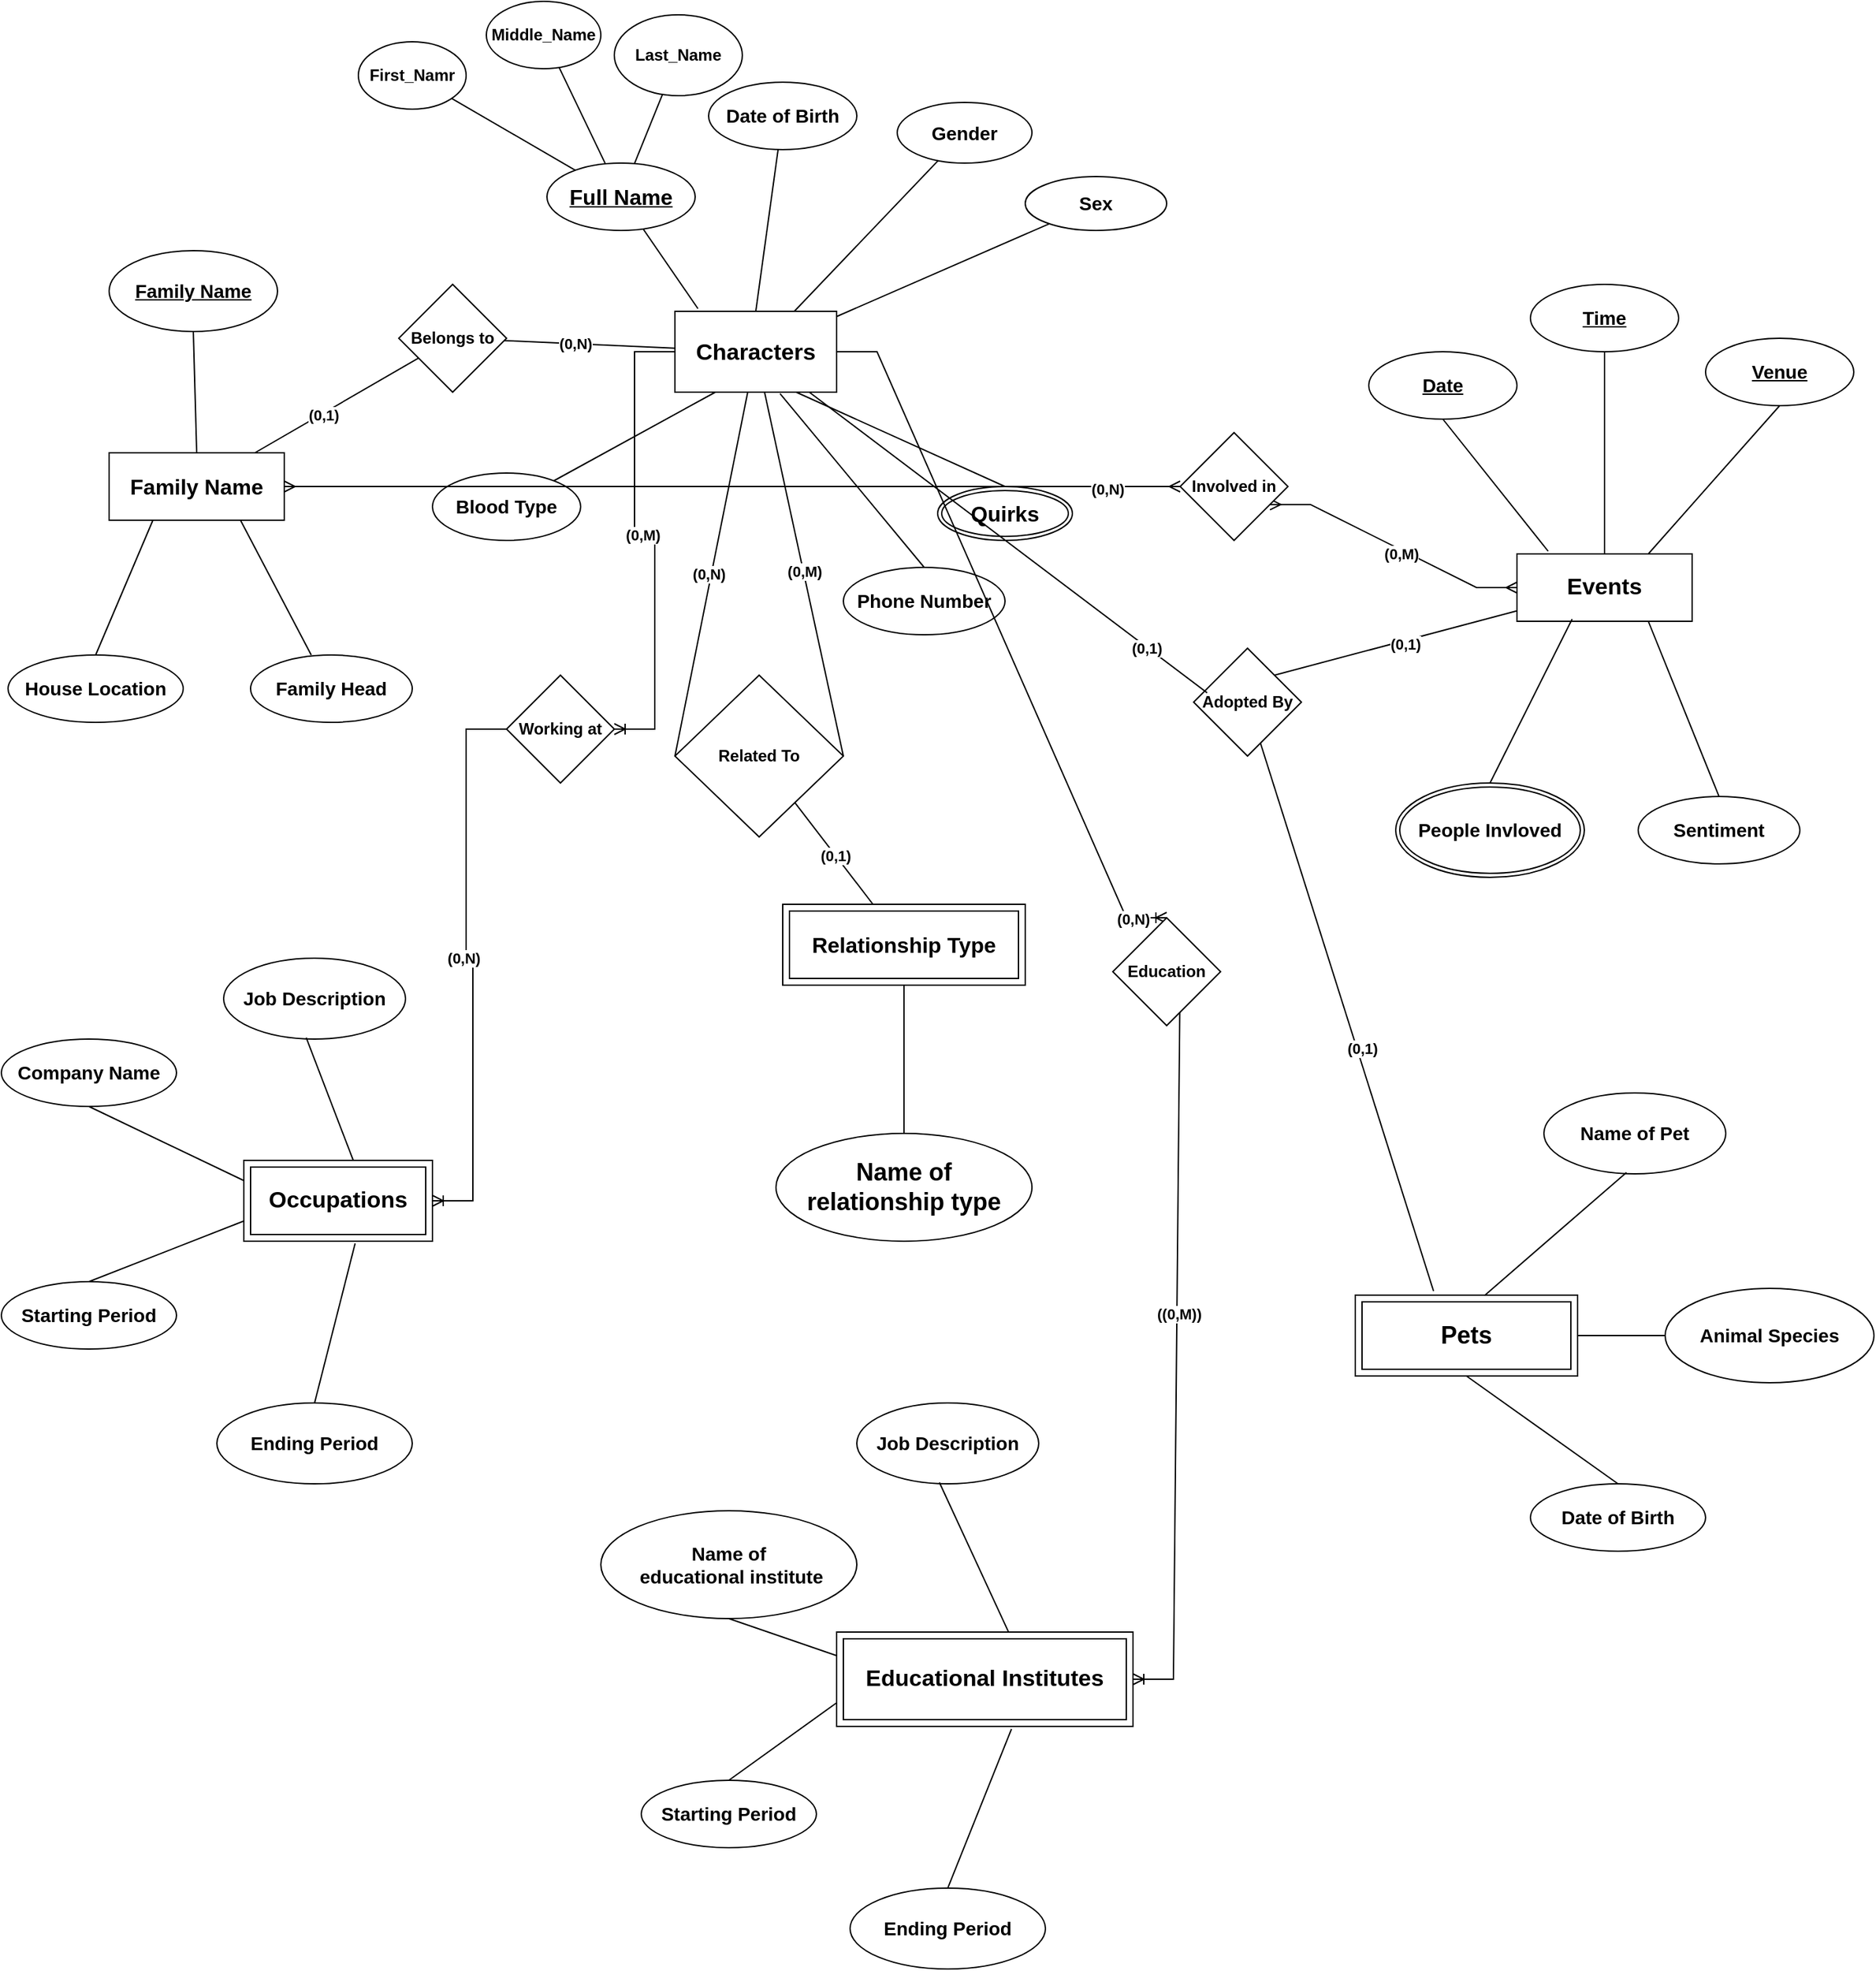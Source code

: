 <mxfile version="22.0.8" type="github">
  <diagram id="R2lEEEUBdFMjLlhIrx00" name="Page-1">
    <mxGraphModel dx="1360" dy="779" grid="1" gridSize="10" guides="1" tooltips="1" connect="1" arrows="1" fold="1" page="1" pageScale="1" pageWidth="850" pageHeight="1100" math="0" shadow="0" extFonts="Permanent Marker^https://fonts.googleapis.com/css?family=Permanent+Marker">
      <root>
        <mxCell id="0" />
        <mxCell id="1" parent="0" />
        <mxCell id="jdyXsrFnBvAeYx6v0fk8-27" value="&lt;p style=&quot;line-height: 230%; font-size: 17px;&quot;&gt;&lt;b&gt;Characters&lt;/b&gt;&lt;/p&gt;" style="rounded=0;whiteSpace=wrap;html=1;" parent="1" vertex="1">
          <mxGeometry x="555" y="380" width="120" height="60" as="geometry" />
        </mxCell>
        <mxCell id="jdyXsrFnBvAeYx6v0fk8-28" value="&lt;b&gt;&lt;font style=&quot;font-size: 16px;&quot;&gt;Full Name&lt;/font&gt;&lt;/b&gt;" style="ellipse;whiteSpace=wrap;html=1;align=center;fontStyle=4;" parent="1" vertex="1">
          <mxGeometry x="460" y="270" width="110" height="50" as="geometry" />
        </mxCell>
        <mxCell id="jdyXsrFnBvAeYx6v0fk8-29" value="" style="endArrow=none;html=1;rounded=0;entryX=0.142;entryY=-0.033;entryDx=0;entryDy=0;entryPerimeter=0;" parent="1" source="jdyXsrFnBvAeYx6v0fk8-28" target="jdyXsrFnBvAeYx6v0fk8-27" edge="1">
          <mxGeometry relative="1" as="geometry">
            <mxPoint x="548.5" y="380" as="sourcePoint" />
            <mxPoint x="708.5" y="380" as="targetPoint" />
          </mxGeometry>
        </mxCell>
        <mxCell id="jdyXsrFnBvAeYx6v0fk8-30" style="edgeStyle=orthogonalEdgeStyle;rounded=0;orthogonalLoop=1;jettySize=auto;html=1;exitX=0.5;exitY=1;exitDx=0;exitDy=0;" parent="1" source="jdyXsrFnBvAeYx6v0fk8-27" target="jdyXsrFnBvAeYx6v0fk8-27" edge="1">
          <mxGeometry relative="1" as="geometry" />
        </mxCell>
        <mxCell id="jdyXsrFnBvAeYx6v0fk8-31" value="&lt;b&gt;&lt;font style=&quot;font-size: 14px;&quot;&gt;Date of Birth&lt;/font&gt;&lt;/b&gt;" style="ellipse;whiteSpace=wrap;html=1;align=center;" parent="1" vertex="1">
          <mxGeometry x="580" y="210" width="110" height="50" as="geometry" />
        </mxCell>
        <mxCell id="jdyXsrFnBvAeYx6v0fk8-32" value="&lt;b&gt;&lt;font style=&quot;font-size: 14px;&quot;&gt;Gender&lt;/font&gt;&lt;/b&gt;" style="ellipse;whiteSpace=wrap;html=1;align=center;" parent="1" vertex="1">
          <mxGeometry x="720" y="225" width="100" height="45" as="geometry" />
        </mxCell>
        <mxCell id="jdyXsrFnBvAeYx6v0fk8-33" value="" style="endArrow=none;html=1;rounded=0;entryX=0.5;entryY=0;entryDx=0;entryDy=0;" parent="1" source="jdyXsrFnBvAeYx6v0fk8-31" target="jdyXsrFnBvAeYx6v0fk8-27" edge="1">
          <mxGeometry relative="1" as="geometry">
            <mxPoint x="558.5" y="300" as="sourcePoint" />
            <mxPoint x="653.5" y="370" as="targetPoint" />
          </mxGeometry>
        </mxCell>
        <mxCell id="jdyXsrFnBvAeYx6v0fk8-34" value="" style="endArrow=none;html=1;rounded=0;" parent="1" source="jdyXsrFnBvAeYx6v0fk8-32" target="jdyXsrFnBvAeYx6v0fk8-27" edge="1">
          <mxGeometry relative="1" as="geometry">
            <mxPoint x="558.5" y="300" as="sourcePoint" />
            <mxPoint x="718.5" y="300" as="targetPoint" />
          </mxGeometry>
        </mxCell>
        <mxCell id="jdyXsrFnBvAeYx6v0fk8-35" value="&lt;b&gt;&lt;font style=&quot;font-size: 14px;&quot;&gt;Sex&lt;/font&gt;&lt;/b&gt;" style="ellipse;whiteSpace=wrap;html=1;align=center;" parent="1" vertex="1">
          <mxGeometry x="815" y="280" width="105" height="40" as="geometry" />
        </mxCell>
        <mxCell id="jdyXsrFnBvAeYx6v0fk8-36" value="&lt;b&gt;&lt;font style=&quot;font-size: 14px;&quot;&gt;Blood Type&lt;/font&gt;&lt;/b&gt;" style="ellipse;whiteSpace=wrap;html=1;align=center;" parent="1" vertex="1">
          <mxGeometry x="375" y="500" width="110" height="50" as="geometry" />
        </mxCell>
        <mxCell id="jdyXsrFnBvAeYx6v0fk8-37" value="&lt;b&gt;&lt;font style=&quot;font-size: 14px;&quot;&gt;Phone Number&lt;/font&gt;&lt;/b&gt;" style="ellipse;whiteSpace=wrap;html=1;align=center;" parent="1" vertex="1">
          <mxGeometry x="680" y="570" width="120" height="50" as="geometry" />
        </mxCell>
        <mxCell id="jdyXsrFnBvAeYx6v0fk8-38" value="&lt;b&gt;&lt;font style=&quot;font-size: 16px;&quot;&gt;Quirks&lt;/font&gt;&lt;/b&gt;" style="ellipse;shape=doubleEllipse;margin=3;whiteSpace=wrap;html=1;align=center;" parent="1" vertex="1">
          <mxGeometry x="750" y="510" width="100" height="40" as="geometry" />
        </mxCell>
        <mxCell id="jdyXsrFnBvAeYx6v0fk8-39" value="" style="endArrow=none;html=1;rounded=0;" parent="1" source="jdyXsrFnBvAeYx6v0fk8-35" target="jdyXsrFnBvAeYx6v0fk8-27" edge="1">
          <mxGeometry relative="1" as="geometry">
            <mxPoint x="628.5" y="430" as="sourcePoint" />
            <mxPoint x="788.5" y="430" as="targetPoint" />
          </mxGeometry>
        </mxCell>
        <mxCell id="jdyXsrFnBvAeYx6v0fk8-40" value="" style="endArrow=none;html=1;rounded=0;entryX=0.25;entryY=1;entryDx=0;entryDy=0;" parent="1" source="jdyXsrFnBvAeYx6v0fk8-36" target="jdyXsrFnBvAeYx6v0fk8-27" edge="1">
          <mxGeometry relative="1" as="geometry">
            <mxPoint x="628.5" y="430" as="sourcePoint" />
            <mxPoint x="788.5" y="430" as="targetPoint" />
          </mxGeometry>
        </mxCell>
        <mxCell id="jdyXsrFnBvAeYx6v0fk8-41" value="" style="endArrow=none;html=1;rounded=0;exitX=0.5;exitY=0;exitDx=0;exitDy=0;entryX=0.65;entryY=1.017;entryDx=0;entryDy=0;entryPerimeter=0;" parent="1" source="jdyXsrFnBvAeYx6v0fk8-37" target="jdyXsrFnBvAeYx6v0fk8-27" edge="1">
          <mxGeometry relative="1" as="geometry">
            <mxPoint x="628.5" y="430" as="sourcePoint" />
            <mxPoint x="788.5" y="430" as="targetPoint" />
          </mxGeometry>
        </mxCell>
        <mxCell id="jdyXsrFnBvAeYx6v0fk8-42" value="" style="endArrow=none;html=1;rounded=0;exitX=0.5;exitY=0;exitDx=0;exitDy=0;entryX=0.75;entryY=1;entryDx=0;entryDy=0;" parent="1" source="jdyXsrFnBvAeYx6v0fk8-38" target="jdyXsrFnBvAeYx6v0fk8-27" edge="1">
          <mxGeometry relative="1" as="geometry">
            <mxPoint x="628.5" y="430" as="sourcePoint" />
            <mxPoint x="788.5" y="430" as="targetPoint" />
          </mxGeometry>
        </mxCell>
        <mxCell id="jdyXsrFnBvAeYx6v0fk8-43" value="&lt;b&gt;&lt;font style=&quot;font-size: 16px;&quot;&gt;Family Name&lt;/font&gt;&lt;/b&gt;" style="whiteSpace=wrap;html=1;align=center;" parent="1" vertex="1">
          <mxGeometry x="135" y="485" width="130" height="50" as="geometry" />
        </mxCell>
        <mxCell id="jdyXsrFnBvAeYx6v0fk8-44" value="&lt;b&gt;&lt;font style=&quot;font-size: 14px;&quot;&gt;House Location&lt;/font&gt;&lt;/b&gt;" style="ellipse;whiteSpace=wrap;html=1;align=center;" parent="1" vertex="1">
          <mxGeometry x="60" y="635" width="130" height="50" as="geometry" />
        </mxCell>
        <mxCell id="jdyXsrFnBvAeYx6v0fk8-46" value="&lt;b&gt;&lt;font style=&quot;font-size: 14px;&quot;&gt;Family Head&lt;/font&gt;&lt;/b&gt;" style="ellipse;whiteSpace=wrap;html=1;align=center;" parent="1" vertex="1">
          <mxGeometry x="240" y="635" width="120" height="50" as="geometry" />
        </mxCell>
        <mxCell id="jdyXsrFnBvAeYx6v0fk8-47" value="&lt;b&gt;&lt;font style=&quot;font-size: 14px;&quot;&gt;Family Name&lt;/font&gt;&lt;/b&gt;" style="ellipse;whiteSpace=wrap;html=1;align=center;fontStyle=4;" parent="1" vertex="1">
          <mxGeometry x="135" y="335" width="125" height="60" as="geometry" />
        </mxCell>
        <mxCell id="jdyXsrFnBvAeYx6v0fk8-48" value="" style="endArrow=none;html=1;rounded=0;exitX=0.25;exitY=1;exitDx=0;exitDy=0;entryX=0.5;entryY=0;entryDx=0;entryDy=0;" parent="1" source="jdyXsrFnBvAeYx6v0fk8-43" target="jdyXsrFnBvAeYx6v0fk8-44" edge="1">
          <mxGeometry relative="1" as="geometry">
            <mxPoint x="-205" y="565" as="sourcePoint" />
            <mxPoint x="-45" y="565" as="targetPoint" />
          </mxGeometry>
        </mxCell>
        <mxCell id="jdyXsrFnBvAeYx6v0fk8-49" value="" style="endArrow=none;html=1;rounded=0;exitX=0.5;exitY=0;exitDx=0;exitDy=0;entryX=0.75;entryY=1;entryDx=0;entryDy=0;" parent="1" target="jdyXsrFnBvAeYx6v0fk8-43" edge="1">
          <mxGeometry relative="1" as="geometry">
            <mxPoint x="285" y="635" as="sourcePoint" />
            <mxPoint x="-45" y="565" as="targetPoint" />
          </mxGeometry>
        </mxCell>
        <mxCell id="jdyXsrFnBvAeYx6v0fk8-50" value="" style="endArrow=none;html=1;rounded=0;exitX=0.5;exitY=1;exitDx=0;exitDy=0;entryX=0.5;entryY=0;entryDx=0;entryDy=0;" parent="1" source="jdyXsrFnBvAeYx6v0fk8-47" target="jdyXsrFnBvAeYx6v0fk8-43" edge="1">
          <mxGeometry relative="1" as="geometry">
            <mxPoint x="-205" y="565" as="sourcePoint" />
            <mxPoint x="-45" y="565" as="targetPoint" />
          </mxGeometry>
        </mxCell>
        <mxCell id="jdyXsrFnBvAeYx6v0fk8-63" value="&lt;b&gt;&lt;font style=&quot;font-size: 17px;&quot;&gt;Occupations&lt;/font&gt;&lt;/b&gt;" style="shape=ext;margin=3;double=1;whiteSpace=wrap;html=1;align=center;" parent="1" vertex="1">
          <mxGeometry x="235" y="1010" width="140" height="60" as="geometry" />
        </mxCell>
        <mxCell id="jdyXsrFnBvAeYx6v0fk8-64" value="&lt;b&gt;&lt;font style=&quot;font-size: 14px;&quot;&gt;Company Name&lt;/font&gt;&lt;/b&gt;" style="ellipse;whiteSpace=wrap;html=1;align=center;" parent="1" vertex="1">
          <mxGeometry x="55" y="920" width="130" height="50" as="geometry" />
        </mxCell>
        <mxCell id="jdyXsrFnBvAeYx6v0fk8-65" value="&lt;b&gt;&lt;font style=&quot;font-size: 14px;&quot;&gt;Ending Period&lt;/font&gt;&lt;/b&gt;" style="ellipse;whiteSpace=wrap;html=1;align=center;" parent="1" vertex="1">
          <mxGeometry x="215" y="1190" width="145" height="60" as="geometry" />
        </mxCell>
        <mxCell id="jdyXsrFnBvAeYx6v0fk8-66" value="&lt;b&gt;&lt;font style=&quot;font-size: 14px;&quot;&gt;Starting Period&lt;/font&gt;&lt;/b&gt;" style="ellipse;whiteSpace=wrap;html=1;align=center;" parent="1" vertex="1">
          <mxGeometry x="55" y="1100" width="130" height="50" as="geometry" />
        </mxCell>
        <mxCell id="jdyXsrFnBvAeYx6v0fk8-67" value="&lt;b&gt;&lt;font style=&quot;font-size: 14px;&quot;&gt;Job Description&lt;/font&gt;&lt;/b&gt;" style="ellipse;whiteSpace=wrap;html=1;align=center;" parent="1" vertex="1">
          <mxGeometry x="220" y="860" width="135" height="60" as="geometry" />
        </mxCell>
        <mxCell id="jdyXsrFnBvAeYx6v0fk8-70" value="" style="endArrow=none;html=1;rounded=0;exitX=0.454;exitY=0.983;exitDx=0;exitDy=0;exitPerimeter=0;entryX=0.581;entryY=0.006;entryDx=0;entryDy=0;entryPerimeter=0;" parent="1" source="jdyXsrFnBvAeYx6v0fk8-67" target="jdyXsrFnBvAeYx6v0fk8-63" edge="1">
          <mxGeometry relative="1" as="geometry">
            <mxPoint x="325" y="900" as="sourcePoint" />
            <mxPoint x="485" y="900" as="targetPoint" />
          </mxGeometry>
        </mxCell>
        <mxCell id="jdyXsrFnBvAeYx6v0fk8-71" value="" style="endArrow=none;html=1;rounded=0;exitX=0.5;exitY=1;exitDx=0;exitDy=0;entryX=0;entryY=0.25;entryDx=0;entryDy=0;" parent="1" source="jdyXsrFnBvAeYx6v0fk8-64" target="jdyXsrFnBvAeYx6v0fk8-63" edge="1">
          <mxGeometry relative="1" as="geometry">
            <mxPoint x="325" y="900" as="sourcePoint" />
            <mxPoint x="485" y="900" as="targetPoint" />
          </mxGeometry>
        </mxCell>
        <mxCell id="jdyXsrFnBvAeYx6v0fk8-72" value="" style="endArrow=none;html=1;rounded=0;exitX=0.5;exitY=0;exitDx=0;exitDy=0;entryX=0;entryY=0.75;entryDx=0;entryDy=0;" parent="1" source="jdyXsrFnBvAeYx6v0fk8-66" target="jdyXsrFnBvAeYx6v0fk8-63" edge="1">
          <mxGeometry relative="1" as="geometry">
            <mxPoint x="325" y="900" as="sourcePoint" />
            <mxPoint x="485" y="900" as="targetPoint" />
          </mxGeometry>
        </mxCell>
        <mxCell id="jdyXsrFnBvAeYx6v0fk8-73" value="" style="endArrow=none;html=1;rounded=0;exitX=0.5;exitY=0;exitDx=0;exitDy=0;entryX=0.59;entryY=1.028;entryDx=0;entryDy=0;entryPerimeter=0;" parent="1" source="jdyXsrFnBvAeYx6v0fk8-65" target="jdyXsrFnBvAeYx6v0fk8-63" edge="1">
          <mxGeometry relative="1" as="geometry">
            <mxPoint x="325" y="900" as="sourcePoint" />
            <mxPoint x="485" y="900" as="targetPoint" />
          </mxGeometry>
        </mxCell>
        <mxCell id="jdyXsrFnBvAeYx6v0fk8-74" value="&lt;b&gt;&lt;font style=&quot;font-size: 17px;&quot;&gt;Educational Institutes&lt;/font&gt;&lt;/b&gt;" style="shape=ext;margin=3;double=1;whiteSpace=wrap;html=1;align=center;" parent="1" vertex="1">
          <mxGeometry x="675" y="1360" width="220" height="70" as="geometry" />
        </mxCell>
        <mxCell id="jdyXsrFnBvAeYx6v0fk8-75" value="&lt;b&gt;&lt;font style=&quot;font-size: 14px;&quot;&gt;Name of&lt;br&gt;&amp;nbsp;educational institute&lt;/font&gt;&lt;/b&gt;" style="ellipse;whiteSpace=wrap;html=1;align=center;" parent="1" vertex="1">
          <mxGeometry x="500" y="1270" width="190" height="80" as="geometry" />
        </mxCell>
        <mxCell id="jdyXsrFnBvAeYx6v0fk8-76" value="&lt;b&gt;&lt;font style=&quot;font-size: 14px;&quot;&gt;Ending Period&lt;/font&gt;&lt;/b&gt;" style="ellipse;whiteSpace=wrap;html=1;align=center;" parent="1" vertex="1">
          <mxGeometry x="685" y="1550" width="145" height="60" as="geometry" />
        </mxCell>
        <mxCell id="jdyXsrFnBvAeYx6v0fk8-77" value="&lt;b&gt;&lt;font style=&quot;font-size: 14px;&quot;&gt;Starting Period&lt;/font&gt;&lt;/b&gt;" style="ellipse;whiteSpace=wrap;html=1;align=center;" parent="1" vertex="1">
          <mxGeometry x="530" y="1470" width="130" height="50" as="geometry" />
        </mxCell>
        <mxCell id="jdyXsrFnBvAeYx6v0fk8-78" value="&lt;b&gt;&lt;font style=&quot;font-size: 14px;&quot;&gt;Job Description&lt;/font&gt;&lt;/b&gt;" style="ellipse;whiteSpace=wrap;html=1;align=center;" parent="1" vertex="1">
          <mxGeometry x="690" y="1190" width="135" height="60" as="geometry" />
        </mxCell>
        <mxCell id="jdyXsrFnBvAeYx6v0fk8-79" value="" style="endArrow=none;html=1;rounded=0;exitX=0.454;exitY=0.983;exitDx=0;exitDy=0;exitPerimeter=0;entryX=0.581;entryY=0.006;entryDx=0;entryDy=0;entryPerimeter=0;" parent="1" source="jdyXsrFnBvAeYx6v0fk8-78" target="jdyXsrFnBvAeYx6v0fk8-74" edge="1">
          <mxGeometry relative="1" as="geometry">
            <mxPoint x="770" y="1250" as="sourcePoint" />
            <mxPoint x="930" y="1250" as="targetPoint" />
          </mxGeometry>
        </mxCell>
        <mxCell id="jdyXsrFnBvAeYx6v0fk8-80" value="" style="endArrow=none;html=1;rounded=0;exitX=0.5;exitY=1;exitDx=0;exitDy=0;entryX=0;entryY=0.25;entryDx=0;entryDy=0;" parent="1" source="jdyXsrFnBvAeYx6v0fk8-75" target="jdyXsrFnBvAeYx6v0fk8-74" edge="1">
          <mxGeometry relative="1" as="geometry">
            <mxPoint x="770" y="1250" as="sourcePoint" />
            <mxPoint x="930" y="1250" as="targetPoint" />
          </mxGeometry>
        </mxCell>
        <mxCell id="jdyXsrFnBvAeYx6v0fk8-81" value="" style="endArrow=none;html=1;rounded=0;exitX=0.5;exitY=0;exitDx=0;exitDy=0;entryX=0;entryY=0.75;entryDx=0;entryDy=0;" parent="1" source="jdyXsrFnBvAeYx6v0fk8-77" target="jdyXsrFnBvAeYx6v0fk8-74" edge="1">
          <mxGeometry relative="1" as="geometry">
            <mxPoint x="770" y="1250" as="sourcePoint" />
            <mxPoint x="930" y="1250" as="targetPoint" />
          </mxGeometry>
        </mxCell>
        <mxCell id="jdyXsrFnBvAeYx6v0fk8-82" value="" style="endArrow=none;html=1;rounded=0;exitX=0.5;exitY=0;exitDx=0;exitDy=0;entryX=0.59;entryY=1.028;entryDx=0;entryDy=0;entryPerimeter=0;" parent="1" source="jdyXsrFnBvAeYx6v0fk8-76" target="jdyXsrFnBvAeYx6v0fk8-74" edge="1">
          <mxGeometry relative="1" as="geometry">
            <mxPoint x="770" y="1250" as="sourcePoint" />
            <mxPoint x="930" y="1250" as="targetPoint" />
          </mxGeometry>
        </mxCell>
        <mxCell id="jdyXsrFnBvAeYx6v0fk8-83" value="&lt;b&gt;&lt;font style=&quot;font-size: 17px;&quot;&gt;Events&lt;/font&gt;&lt;/b&gt;" style="whiteSpace=wrap;html=1;align=center;" parent="1" vertex="1">
          <mxGeometry x="1180" y="560" width="130" height="50" as="geometry" />
        </mxCell>
        <mxCell id="jdyXsrFnBvAeYx6v0fk8-84" value="&lt;b&gt;&lt;font style=&quot;font-size: 14px;&quot;&gt;Date&lt;/font&gt;&lt;/b&gt;" style="ellipse;whiteSpace=wrap;html=1;align=center;fontStyle=4;" parent="1" vertex="1">
          <mxGeometry x="1070" y="410" width="110" height="50" as="geometry" />
        </mxCell>
        <mxCell id="jdyXsrFnBvAeYx6v0fk8-85" value="&lt;b&gt;&lt;font style=&quot;font-size: 14px;&quot;&gt;Time&lt;/font&gt;&lt;/b&gt;" style="ellipse;whiteSpace=wrap;html=1;align=center;fontStyle=4;" parent="1" vertex="1">
          <mxGeometry x="1190" y="360" width="110" height="50" as="geometry" />
        </mxCell>
        <mxCell id="jdyXsrFnBvAeYx6v0fk8-86" value="&lt;b&gt;&lt;font style=&quot;font-size: 14px;&quot;&gt;Venue&lt;/font&gt;&lt;/b&gt;" style="ellipse;whiteSpace=wrap;html=1;align=center;fontStyle=4;" parent="1" vertex="1">
          <mxGeometry x="1320" y="400" width="110" height="50" as="geometry" />
        </mxCell>
        <mxCell id="jdyXsrFnBvAeYx6v0fk8-87" value="&lt;b&gt;&lt;font style=&quot;font-size: 14px;&quot;&gt;Sentiment&lt;/font&gt;&lt;/b&gt;" style="ellipse;whiteSpace=wrap;html=1;align=center;" parent="1" vertex="1">
          <mxGeometry x="1270" y="740" width="120" height="50" as="geometry" />
        </mxCell>
        <mxCell id="jdyXsrFnBvAeYx6v0fk8-88" value="&lt;b&gt;&lt;font style=&quot;font-size: 14px;&quot;&gt;People Invloved&lt;/font&gt;&lt;/b&gt;" style="ellipse;shape=doubleEllipse;margin=3;whiteSpace=wrap;html=1;align=center;" parent="1" vertex="1">
          <mxGeometry x="1090" y="730" width="140" height="70" as="geometry" />
        </mxCell>
        <mxCell id="jdyXsrFnBvAeYx6v0fk8-89" value="" style="endArrow=none;html=1;rounded=0;exitX=0.5;exitY=0;exitDx=0;exitDy=0;entryX=0.315;entryY=0.967;entryDx=0;entryDy=0;entryPerimeter=0;" parent="1" source="jdyXsrFnBvAeYx6v0fk8-88" target="jdyXsrFnBvAeYx6v0fk8-83" edge="1">
          <mxGeometry relative="1" as="geometry">
            <mxPoint x="730" y="890" as="sourcePoint" />
            <mxPoint x="890" y="890" as="targetPoint" />
          </mxGeometry>
        </mxCell>
        <mxCell id="jdyXsrFnBvAeYx6v0fk8-90" value="" style="endArrow=none;html=1;rounded=0;exitX=0.75;exitY=1;exitDx=0;exitDy=0;entryX=0.5;entryY=0;entryDx=0;entryDy=0;" parent="1" source="jdyXsrFnBvAeYx6v0fk8-83" target="jdyXsrFnBvAeYx6v0fk8-87" edge="1">
          <mxGeometry relative="1" as="geometry">
            <mxPoint x="730" y="890" as="sourcePoint" />
            <mxPoint x="890" y="890" as="targetPoint" />
          </mxGeometry>
        </mxCell>
        <mxCell id="jdyXsrFnBvAeYx6v0fk8-91" value="" style="endArrow=none;html=1;rounded=0;exitX=0.5;exitY=1;exitDx=0;exitDy=0;entryX=0.178;entryY=-0.04;entryDx=0;entryDy=0;entryPerimeter=0;" parent="1" source="jdyXsrFnBvAeYx6v0fk8-84" target="jdyXsrFnBvAeYx6v0fk8-83" edge="1">
          <mxGeometry relative="1" as="geometry">
            <mxPoint x="730" y="890" as="sourcePoint" />
            <mxPoint x="890" y="890" as="targetPoint" />
          </mxGeometry>
        </mxCell>
        <mxCell id="jdyXsrFnBvAeYx6v0fk8-92" value="" style="endArrow=none;html=1;rounded=0;exitX=0.5;exitY=1;exitDx=0;exitDy=0;" parent="1" source="jdyXsrFnBvAeYx6v0fk8-85" target="jdyXsrFnBvAeYx6v0fk8-83" edge="1">
          <mxGeometry relative="1" as="geometry">
            <mxPoint x="730" y="890" as="sourcePoint" />
            <mxPoint x="890" y="890" as="targetPoint" />
          </mxGeometry>
        </mxCell>
        <mxCell id="jdyXsrFnBvAeYx6v0fk8-93" value="" style="endArrow=none;html=1;rounded=0;exitX=0.5;exitY=1;exitDx=0;exitDy=0;entryX=0.75;entryY=0;entryDx=0;entryDy=0;" parent="1" source="jdyXsrFnBvAeYx6v0fk8-86" target="jdyXsrFnBvAeYx6v0fk8-83" edge="1">
          <mxGeometry relative="1" as="geometry">
            <mxPoint x="730" y="890" as="sourcePoint" />
            <mxPoint x="890" y="890" as="targetPoint" />
          </mxGeometry>
        </mxCell>
        <mxCell id="jdyXsrFnBvAeYx6v0fk8-103" value="&lt;b&gt;&lt;font style=&quot;font-size: 18px;&quot;&gt;Pets&lt;/font&gt;&lt;/b&gt;" style="shape=ext;margin=3;double=1;whiteSpace=wrap;html=1;align=center;" parent="1" vertex="1">
          <mxGeometry x="1060" y="1110" width="165" height="60" as="geometry" />
        </mxCell>
        <mxCell id="jdyXsrFnBvAeYx6v0fk8-104" value="&lt;span style=&quot;font-size: 14px;&quot;&gt;&lt;b&gt;Animal Species&lt;/b&gt;&lt;/span&gt;" style="ellipse;whiteSpace=wrap;html=1;align=center;" parent="1" vertex="1">
          <mxGeometry x="1290" y="1105" width="155" height="70" as="geometry" />
        </mxCell>
        <mxCell id="jdyXsrFnBvAeYx6v0fk8-106" value="&lt;b&gt;&lt;font style=&quot;font-size: 14px;&quot;&gt;Date of Birth&lt;/font&gt;&lt;/b&gt;" style="ellipse;whiteSpace=wrap;html=1;align=center;" parent="1" vertex="1">
          <mxGeometry x="1190" y="1250" width="130" height="50" as="geometry" />
        </mxCell>
        <mxCell id="jdyXsrFnBvAeYx6v0fk8-107" value="&lt;b&gt;&lt;font style=&quot;font-size: 14px;&quot;&gt;Name of Pet&lt;/font&gt;&lt;/b&gt;" style="ellipse;whiteSpace=wrap;html=1;align=center;" parent="1" vertex="1">
          <mxGeometry x="1200" y="960" width="135" height="60" as="geometry" />
        </mxCell>
        <mxCell id="jdyXsrFnBvAeYx6v0fk8-108" value="" style="endArrow=none;html=1;rounded=0;exitX=0.454;exitY=0.983;exitDx=0;exitDy=0;exitPerimeter=0;entryX=0.581;entryY=0.006;entryDx=0;entryDy=0;entryPerimeter=0;" parent="1" source="jdyXsrFnBvAeYx6v0fk8-107" target="jdyXsrFnBvAeYx6v0fk8-103" edge="1">
          <mxGeometry relative="1" as="geometry">
            <mxPoint x="1100" y="990" as="sourcePoint" />
            <mxPoint x="1260" y="990" as="targetPoint" />
          </mxGeometry>
        </mxCell>
        <mxCell id="jdyXsrFnBvAeYx6v0fk8-109" value="" style="endArrow=none;html=1;rounded=0;exitX=0;exitY=0.5;exitDx=0;exitDy=0;" parent="1" source="jdyXsrFnBvAeYx6v0fk8-104" target="jdyXsrFnBvAeYx6v0fk8-103" edge="1">
          <mxGeometry relative="1" as="geometry">
            <mxPoint x="1100" y="990" as="sourcePoint" />
            <mxPoint x="1260" y="990" as="targetPoint" />
          </mxGeometry>
        </mxCell>
        <mxCell id="jdyXsrFnBvAeYx6v0fk8-110" value="" style="endArrow=none;html=1;rounded=0;exitX=0.5;exitY=0;exitDx=0;exitDy=0;entryX=0.5;entryY=1;entryDx=0;entryDy=0;" parent="1" source="jdyXsrFnBvAeYx6v0fk8-106" target="jdyXsrFnBvAeYx6v0fk8-103" edge="1">
          <mxGeometry relative="1" as="geometry">
            <mxPoint x="1100" y="990" as="sourcePoint" />
            <mxPoint x="1260" y="990" as="targetPoint" />
          </mxGeometry>
        </mxCell>
        <mxCell id="jdyXsrFnBvAeYx6v0fk8-113" value="&lt;b&gt;&lt;font style=&quot;font-size: 16px;&quot;&gt;Relationship Type&lt;/font&gt;&lt;/b&gt;" style="shape=ext;margin=3;double=1;whiteSpace=wrap;html=1;align=center;" parent="1" vertex="1">
          <mxGeometry x="635" y="820" width="180" height="60" as="geometry" />
        </mxCell>
        <mxCell id="jdyXsrFnBvAeYx6v0fk8-114" value="&lt;b&gt;&lt;font style=&quot;font-size: 18px;&quot;&gt;Name of &lt;br&gt;relationship type&lt;/font&gt;&lt;/b&gt;" style="ellipse;whiteSpace=wrap;html=1;align=center;" parent="1" vertex="1">
          <mxGeometry x="630" y="990" width="190" height="80" as="geometry" />
        </mxCell>
        <mxCell id="jdyXsrFnBvAeYx6v0fk8-115" value="" style="endArrow=none;html=1;rounded=0;exitX=0.5;exitY=1;exitDx=0;exitDy=0;" parent="1" source="jdyXsrFnBvAeYx6v0fk8-113" target="jdyXsrFnBvAeYx6v0fk8-114" edge="1">
          <mxGeometry relative="1" as="geometry">
            <mxPoint x="575" y="770" as="sourcePoint" />
            <mxPoint x="735" y="770" as="targetPoint" />
          </mxGeometry>
        </mxCell>
        <mxCell id="yAj_EqCyIDbCIbOQWnZb-1" value="" style="edgeStyle=entityRelationEdgeStyle;fontSize=12;html=1;endArrow=ERoneToMany;rounded=0;exitX=1;exitY=0.5;exitDx=0;exitDy=0;" parent="1" source="VLk__HA52DavWnPt84II-19" target="jdyXsrFnBvAeYx6v0fk8-74" edge="1">
          <mxGeometry width="100" height="100" relative="1" as="geometry">
            <mxPoint x="730" y="620" as="sourcePoint" />
            <mxPoint x="830" y="520" as="targetPoint" />
            <Array as="points">
              <mxPoint x="780" y="680" />
            </Array>
          </mxGeometry>
        </mxCell>
        <mxCell id="VLk__HA52DavWnPt84II-22" value="&lt;b&gt;((0,M))&lt;/b&gt;" style="edgeLabel;html=1;align=center;verticalAlign=middle;resizable=0;points=[];" parent="yAj_EqCyIDbCIbOQWnZb-1" vertex="1" connectable="0">
          <mxGeometry x="-0.029" y="1" relative="1" as="geometry">
            <mxPoint as="offset" />
          </mxGeometry>
        </mxCell>
        <mxCell id="yAj_EqCyIDbCIbOQWnZb-3" value="" style="edgeStyle=entityRelationEdgeStyle;fontSize=12;html=1;endArrow=ERoneToMany;rounded=0;entryX=1;entryY=0.5;entryDx=0;entryDy=0;" parent="1" source="VLk__HA52DavWnPt84II-23" target="jdyXsrFnBvAeYx6v0fk8-63" edge="1">
          <mxGeometry width="100" height="100" relative="1" as="geometry">
            <mxPoint x="670" y="390" as="sourcePoint" />
            <mxPoint x="530" y="1000" as="targetPoint" />
            <Array as="points">
              <mxPoint x="680" y="390" />
              <mxPoint x="530" y="390" />
              <mxPoint x="460" y="400" />
              <mxPoint x="460" y="730" />
              <mxPoint x="405" y="650" />
              <mxPoint x="620" y="750" />
              <mxPoint x="400" y="1020" />
            </Array>
          </mxGeometry>
        </mxCell>
        <mxCell id="VLk__HA52DavWnPt84II-25" value="&lt;b&gt;(0,N)&lt;/b&gt;" style="edgeLabel;html=1;align=center;verticalAlign=middle;resizable=0;points=[];" parent="yAj_EqCyIDbCIbOQWnZb-3" vertex="1" connectable="0">
          <mxGeometry x="-0.036" y="-2" relative="1" as="geometry">
            <mxPoint as="offset" />
          </mxGeometry>
        </mxCell>
        <mxCell id="yAj_EqCyIDbCIbOQWnZb-4" value="" style="edgeStyle=entityRelationEdgeStyle;fontSize=12;html=1;endArrow=ERmany;startArrow=ERmany;rounded=0;entryX=0;entryY=0.5;entryDx=0;entryDy=0;exitX=1;exitY=0.75;exitDx=0;exitDy=0;" parent="1" source="VLk__HA52DavWnPt84II-27" target="jdyXsrFnBvAeYx6v0fk8-83" edge="1">
          <mxGeometry width="100" height="100" relative="1" as="geometry">
            <mxPoint x="680" y="420" as="sourcePoint" />
            <mxPoint x="730" y="380" as="targetPoint" />
          </mxGeometry>
        </mxCell>
        <mxCell id="VLk__HA52DavWnPt84II-30" value="&lt;b&gt;(0,M)&lt;/b&gt;" style="edgeLabel;html=1;align=center;verticalAlign=middle;resizable=0;points=[];" parent="yAj_EqCyIDbCIbOQWnZb-4" vertex="1" connectable="0">
          <mxGeometry x="0.078" y="-3" relative="1" as="geometry">
            <mxPoint as="offset" />
          </mxGeometry>
        </mxCell>
        <mxCell id="VLk__HA52DavWnPt84II-1" value="" style="endArrow=none;html=1;rounded=0;" parent="1" source="jdyXsrFnBvAeYx6v0fk8-28" target="VLk__HA52DavWnPt84II-2" edge="1">
          <mxGeometry width="50" height="50" relative="1" as="geometry">
            <mxPoint x="670" y="550" as="sourcePoint" />
            <mxPoint x="720" y="500" as="targetPoint" />
          </mxGeometry>
        </mxCell>
        <mxCell id="VLk__HA52DavWnPt84II-2" value="&lt;b&gt;First_Namr&lt;/b&gt;" style="ellipse;whiteSpace=wrap;html=1;" parent="1" vertex="1">
          <mxGeometry x="320" y="180" width="80" height="50" as="geometry" />
        </mxCell>
        <mxCell id="VLk__HA52DavWnPt84II-3" value="&lt;b&gt;Middle_Name&lt;/b&gt;" style="ellipse;whiteSpace=wrap;html=1;" parent="1" vertex="1">
          <mxGeometry x="415" y="150" width="85" height="50" as="geometry" />
        </mxCell>
        <mxCell id="VLk__HA52DavWnPt84II-4" value="" style="endArrow=none;html=1;rounded=0;" parent="1" source="jdyXsrFnBvAeYx6v0fk8-28" target="VLk__HA52DavWnPt84II-3" edge="1">
          <mxGeometry width="50" height="50" relative="1" as="geometry">
            <mxPoint x="670" y="550" as="sourcePoint" />
            <mxPoint x="720" y="500" as="targetPoint" />
          </mxGeometry>
        </mxCell>
        <mxCell id="VLk__HA52DavWnPt84II-5" value="&lt;b&gt;Last_Name&lt;/b&gt;" style="ellipse;whiteSpace=wrap;html=1;" parent="1" vertex="1">
          <mxGeometry x="510" y="160" width="95" height="60" as="geometry" />
        </mxCell>
        <mxCell id="VLk__HA52DavWnPt84II-6" value="" style="endArrow=none;html=1;rounded=0;" parent="1" source="jdyXsrFnBvAeYx6v0fk8-28" target="VLk__HA52DavWnPt84II-5" edge="1">
          <mxGeometry width="50" height="50" relative="1" as="geometry">
            <mxPoint x="670" y="430" as="sourcePoint" />
            <mxPoint x="720" y="380" as="targetPoint" />
          </mxGeometry>
        </mxCell>
        <mxCell id="VLk__HA52DavWnPt84II-7" value="&lt;b&gt;Related To&lt;/b&gt;" style="rhombus;whiteSpace=wrap;html=1;" parent="1" vertex="1">
          <mxGeometry x="555" y="650" width="125" height="120" as="geometry" />
        </mxCell>
        <mxCell id="VLk__HA52DavWnPt84II-8" value="" style="endArrow=none;html=1;rounded=0;" parent="1" source="VLk__HA52DavWnPt84II-7" target="jdyXsrFnBvAeYx6v0fk8-113" edge="1">
          <mxGeometry width="50" height="50" relative="1" as="geometry">
            <mxPoint x="790" y="670" as="sourcePoint" />
            <mxPoint x="840" y="620" as="targetPoint" />
          </mxGeometry>
        </mxCell>
        <mxCell id="VLk__HA52DavWnPt84II-18" value="&lt;b&gt;(0,1)&lt;/b&gt;" style="edgeLabel;html=1;align=center;verticalAlign=middle;resizable=0;points=[];" parent="VLk__HA52DavWnPt84II-8" vertex="1" connectable="0">
          <mxGeometry x="0.025" relative="1" as="geometry">
            <mxPoint as="offset" />
          </mxGeometry>
        </mxCell>
        <mxCell id="VLk__HA52DavWnPt84II-9" value="" style="endArrow=none;html=1;rounded=0;exitX=1;exitY=0.5;exitDx=0;exitDy=0;" parent="1" source="VLk__HA52DavWnPt84II-7" target="jdyXsrFnBvAeYx6v0fk8-27" edge="1">
          <mxGeometry width="50" height="50" relative="1" as="geometry">
            <mxPoint x="790" y="670" as="sourcePoint" />
            <mxPoint x="840" y="620" as="targetPoint" />
          </mxGeometry>
        </mxCell>
        <mxCell id="VLk__HA52DavWnPt84II-14" value="&lt;b&gt;(0,M)&lt;/b&gt;" style="edgeLabel;html=1;align=center;verticalAlign=middle;resizable=0;points=[];" parent="VLk__HA52DavWnPt84II-9" vertex="1" connectable="0">
          <mxGeometry x="0.015" relative="1" as="geometry">
            <mxPoint as="offset" />
          </mxGeometry>
        </mxCell>
        <mxCell id="VLk__HA52DavWnPt84II-10" value="" style="endArrow=none;html=1;rounded=0;exitX=0;exitY=0.5;exitDx=0;exitDy=0;" parent="1" source="VLk__HA52DavWnPt84II-7" target="jdyXsrFnBvAeYx6v0fk8-27" edge="1">
          <mxGeometry width="50" height="50" relative="1" as="geometry">
            <mxPoint x="790" y="670" as="sourcePoint" />
            <mxPoint x="840" y="620" as="targetPoint" />
          </mxGeometry>
        </mxCell>
        <mxCell id="VLk__HA52DavWnPt84II-11" value="&lt;b&gt;(0,N)&lt;/b&gt;" style="edgeLabel;html=1;align=center;verticalAlign=middle;resizable=0;points=[];" parent="VLk__HA52DavWnPt84II-10" vertex="1" connectable="0">
          <mxGeometry x="-0.003" y="2" relative="1" as="geometry">
            <mxPoint as="offset" />
          </mxGeometry>
        </mxCell>
        <mxCell id="VLk__HA52DavWnPt84II-20" value="" style="edgeStyle=entityRelationEdgeStyle;fontSize=12;html=1;endArrow=ERoneToMany;rounded=0;exitX=1;exitY=0.5;exitDx=0;exitDy=0;entryX=0.5;entryY=0;entryDx=0;entryDy=0;" parent="1" source="jdyXsrFnBvAeYx6v0fk8-27" target="VLk__HA52DavWnPt84II-19" edge="1">
          <mxGeometry width="100" height="100" relative="1" as="geometry">
            <mxPoint x="675" y="410" as="sourcePoint" />
            <mxPoint x="895" y="1395" as="targetPoint" />
            <Array as="points" />
          </mxGeometry>
        </mxCell>
        <mxCell id="VLk__HA52DavWnPt84II-21" value="&lt;b&gt;(0,N)&lt;/b&gt;" style="edgeLabel;html=1;align=center;verticalAlign=middle;resizable=0;points=[];" parent="VLk__HA52DavWnPt84II-20" vertex="1" connectable="0">
          <mxGeometry x="0.904" y="-1" relative="1" as="geometry">
            <mxPoint as="offset" />
          </mxGeometry>
        </mxCell>
        <mxCell id="VLk__HA52DavWnPt84II-19" value="&lt;b&gt;Education&lt;/b&gt;" style="rhombus;whiteSpace=wrap;html=1;" parent="1" vertex="1">
          <mxGeometry x="880" y="830" width="80" height="80" as="geometry" />
        </mxCell>
        <mxCell id="VLk__HA52DavWnPt84II-24" value="" style="edgeStyle=entityRelationEdgeStyle;fontSize=12;html=1;endArrow=ERoneToMany;rounded=0;entryX=1;entryY=0.5;entryDx=0;entryDy=0;" parent="1" source="jdyXsrFnBvAeYx6v0fk8-27" target="VLk__HA52DavWnPt84II-23" edge="1">
          <mxGeometry width="100" height="100" relative="1" as="geometry">
            <mxPoint x="555" y="410" as="sourcePoint" />
            <mxPoint x="375" y="1040" as="targetPoint" />
            <Array as="points" />
          </mxGeometry>
        </mxCell>
        <mxCell id="VLk__HA52DavWnPt84II-26" value="&lt;b&gt;(0,M)&lt;/b&gt;" style="edgeLabel;html=1;align=center;verticalAlign=middle;resizable=0;points=[];" parent="VLk__HA52DavWnPt84II-24" vertex="1" connectable="0">
          <mxGeometry x="-0.009" y="4" relative="1" as="geometry">
            <mxPoint as="offset" />
          </mxGeometry>
        </mxCell>
        <mxCell id="VLk__HA52DavWnPt84II-23" value="&lt;b&gt;Working at&lt;/b&gt;" style="rhombus;whiteSpace=wrap;html=1;" parent="1" vertex="1">
          <mxGeometry x="430" y="650" width="80" height="80" as="geometry" />
        </mxCell>
        <mxCell id="VLk__HA52DavWnPt84II-28" value="" style="edgeStyle=entityRelationEdgeStyle;fontSize=12;html=1;endArrow=ERmany;startArrow=ERmany;rounded=0;entryX=0;entryY=0.5;entryDx=0;entryDy=0;exitX=1;exitY=0.5;exitDx=0;exitDy=0;" parent="1" source="jdyXsrFnBvAeYx6v0fk8-43" target="VLk__HA52DavWnPt84II-27" edge="1">
          <mxGeometry width="100" height="100" relative="1" as="geometry">
            <mxPoint x="675" y="425" as="sourcePoint" />
            <mxPoint x="1180" y="585" as="targetPoint" />
            <Array as="points">
              <mxPoint x="850" y="510" />
            </Array>
          </mxGeometry>
        </mxCell>
        <mxCell id="i4fZhBKqc4Va2C1xClC2-1" value="&lt;b&gt;(0,N)&lt;/b&gt;" style="edgeLabel;html=1;align=center;verticalAlign=middle;resizable=0;points=[];" vertex="1" connectable="0" parent="VLk__HA52DavWnPt84II-28">
          <mxGeometry x="0.838" y="-2" relative="1" as="geometry">
            <mxPoint as="offset" />
          </mxGeometry>
        </mxCell>
        <mxCell id="VLk__HA52DavWnPt84II-27" value="&lt;b&gt;Involved in&lt;/b&gt;" style="rhombus;whiteSpace=wrap;html=1;" parent="1" vertex="1">
          <mxGeometry x="930" y="470" width="80" height="80" as="geometry" />
        </mxCell>
        <mxCell id="VLk__HA52DavWnPt84II-31" value="&lt;b&gt;Adopted By&lt;/b&gt;" style="rhombus;whiteSpace=wrap;html=1;" parent="1" vertex="1">
          <mxGeometry x="940" y="630" width="80" height="80" as="geometry" />
        </mxCell>
        <mxCell id="VLk__HA52DavWnPt84II-32" value="" style="endArrow=none;html=1;rounded=0;entryX=0.125;entryY=0.413;entryDx=0;entryDy=0;entryPerimeter=0;" parent="1" source="jdyXsrFnBvAeYx6v0fk8-27" target="VLk__HA52DavWnPt84II-31" edge="1">
          <mxGeometry width="50" height="50" relative="1" as="geometry">
            <mxPoint x="790" y="790" as="sourcePoint" />
            <mxPoint x="840" y="740" as="targetPoint" />
          </mxGeometry>
        </mxCell>
        <mxCell id="VLk__HA52DavWnPt84II-35" value="&lt;b&gt;(0,1)&lt;/b&gt;" style="edgeLabel;html=1;align=center;verticalAlign=middle;resizable=0;points=[];" parent="VLk__HA52DavWnPt84II-32" vertex="1" connectable="0">
          <mxGeometry x="0.698" y="-1" relative="1" as="geometry">
            <mxPoint as="offset" />
          </mxGeometry>
        </mxCell>
        <mxCell id="VLk__HA52DavWnPt84II-33" value="" style="endArrow=none;html=1;rounded=0;exitX=0.352;exitY=-0.05;exitDx=0;exitDy=0;exitPerimeter=0;" parent="1" source="jdyXsrFnBvAeYx6v0fk8-103" target="VLk__HA52DavWnPt84II-31" edge="1">
          <mxGeometry width="50" height="50" relative="1" as="geometry">
            <mxPoint x="790" y="790" as="sourcePoint" />
            <mxPoint x="840" y="740" as="targetPoint" />
          </mxGeometry>
        </mxCell>
        <mxCell id="VLk__HA52DavWnPt84II-37" value="&lt;b&gt;(0,1)&lt;/b&gt;" style="edgeLabel;html=1;align=center;verticalAlign=middle;resizable=0;points=[];" parent="VLk__HA52DavWnPt84II-33" vertex="1" connectable="0">
          <mxGeometry x="-0.119" y="-3" relative="1" as="geometry">
            <mxPoint as="offset" />
          </mxGeometry>
        </mxCell>
        <mxCell id="VLk__HA52DavWnPt84II-34" value="" style="endArrow=none;html=1;rounded=0;exitX=1;exitY=0;exitDx=0;exitDy=0;" parent="1" source="VLk__HA52DavWnPt84II-31" target="jdyXsrFnBvAeYx6v0fk8-83" edge="1">
          <mxGeometry width="50" height="50" relative="1" as="geometry">
            <mxPoint x="790" y="790" as="sourcePoint" />
            <mxPoint x="840" y="740" as="targetPoint" />
          </mxGeometry>
        </mxCell>
        <mxCell id="VLk__HA52DavWnPt84II-36" value="&lt;b&gt;(0,1)&lt;/b&gt;" style="edgeLabel;html=1;align=center;verticalAlign=middle;resizable=0;points=[];" parent="VLk__HA52DavWnPt84II-34" vertex="1" connectable="0">
          <mxGeometry x="0.073" y="-2" relative="1" as="geometry">
            <mxPoint as="offset" />
          </mxGeometry>
        </mxCell>
        <mxCell id="i4fZhBKqc4Va2C1xClC2-2" value="&lt;b&gt;Belongs to&lt;/b&gt;" style="rhombus;whiteSpace=wrap;html=1;" vertex="1" parent="1">
          <mxGeometry x="350" y="360" width="80" height="80" as="geometry" />
        </mxCell>
        <mxCell id="i4fZhBKqc4Va2C1xClC2-4" value="" style="endArrow=none;html=1;rounded=0;" edge="1" parent="1" source="jdyXsrFnBvAeYx6v0fk8-43" target="i4fZhBKqc4Va2C1xClC2-2">
          <mxGeometry width="50" height="50" relative="1" as="geometry">
            <mxPoint x="670" y="670" as="sourcePoint" />
            <mxPoint x="720" y="620" as="targetPoint" />
          </mxGeometry>
        </mxCell>
        <mxCell id="i4fZhBKqc4Va2C1xClC2-6" value="&lt;b&gt;(0,1)&lt;/b&gt;" style="edgeLabel;html=1;align=center;verticalAlign=middle;resizable=0;points=[];" vertex="1" connectable="0" parent="i4fZhBKqc4Va2C1xClC2-4">
          <mxGeometry x="-0.166" relative="1" as="geometry">
            <mxPoint y="1" as="offset" />
          </mxGeometry>
        </mxCell>
        <mxCell id="i4fZhBKqc4Va2C1xClC2-5" value="" style="endArrow=none;html=1;rounded=0;" edge="1" parent="1" source="i4fZhBKqc4Va2C1xClC2-2" target="jdyXsrFnBvAeYx6v0fk8-27">
          <mxGeometry width="50" height="50" relative="1" as="geometry">
            <mxPoint x="670" y="670" as="sourcePoint" />
            <mxPoint x="720" y="620" as="targetPoint" />
          </mxGeometry>
        </mxCell>
        <mxCell id="i4fZhBKqc4Va2C1xClC2-7" value="&lt;b&gt;(0,N)&lt;/b&gt;" style="edgeLabel;html=1;align=center;verticalAlign=middle;resizable=0;points=[];" vertex="1" connectable="0" parent="i4fZhBKqc4Va2C1xClC2-5">
          <mxGeometry x="-0.168" relative="1" as="geometry">
            <mxPoint as="offset" />
          </mxGeometry>
        </mxCell>
      </root>
    </mxGraphModel>
  </diagram>
</mxfile>
